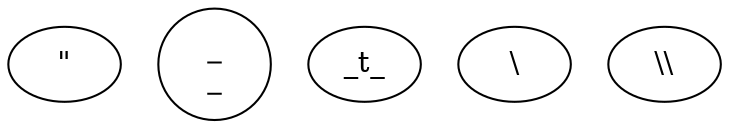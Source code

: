 digraph G {
quote [label="\""]
newline [label="_\n_"]
tab [label="_\t_"]
slash [label="\\"]
slashes [label="\\\\"]
}
